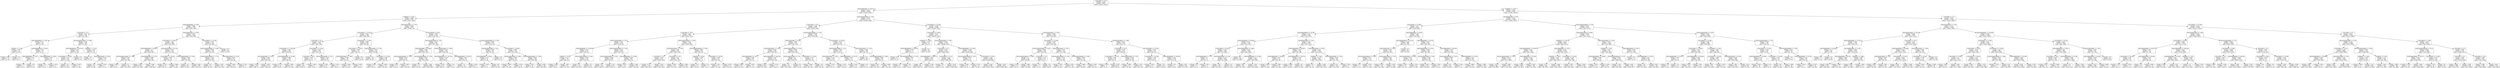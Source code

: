 digraph Tree {
node [shape=box, fontname="helvetica"] ;
edge [fontname="helvetica"] ;
0 [label="ColumnMax <= 15.5\nentropy = 0.994\nsamples = 99473\nvalue = [45297, 54176]"] ;
1 [label="AtomicRadiusMin <= 0.675\nentropy = 0.602\nsamples = 32036\nvalue = [27330, 4706]"] ;
0 -> 1 [labeldistance=2.5, labelangle=45, headlabel="True"] ;
2 [label="RowMean <= 2.943\nentropy = 0.998\nsamples = 4265\nvalue = [2247, 2018]"] ;
1 -> 2 ;
3 [label="AtomicWeightMean <= 8.99\nentropy = 0.889\nsamples = 1788\nvalue = [548, 1240]"] ;
2 -> 3 ;
4 [label="ColumnMax <= 7.5\nentropy = 0.246\nsamples = 294\nvalue = [12, 282]"] ;
3 -> 4 ;
5 [label="AtomicWeightMean <= 3.821\nentropy = 0.711\nsamples = 36\nvalue = [7, 29]"] ;
4 -> 5 ;
6 [label="RowMax <= 1.5\nentropy = 0.439\nsamples = 22\nvalue = [2, 20]"] ;
5 -> 6 ;
7 [label="entropy = 0.567\nsamples = 15\nvalue = [2, 13]"] ;
6 -> 7 ;
8 [label="entropy = 0.0\nsamples = 7\nvalue = [0, 7]"] ;
6 -> 8 ;
9 [label="AtomicWeightMean <= 6.919\nentropy = 0.94\nsamples = 14\nvalue = [5, 9]"] ;
5 -> 9 ;
10 [label="AtomicWeightMax <= 7.977\nentropy = 0.722\nsamples = 5\nvalue = [4, 1]"] ;
9 -> 10 ;
11 [label="entropy = 0.0\nsamples = 1\nvalue = [0, 1]"] ;
10 -> 11 ;
12 [label="entropy = 0.0\nsamples = 4\nvalue = [4, 0]"] ;
10 -> 12 ;
13 [label="AtomicWeightMean <= 8.603\nentropy = 0.503\nsamples = 9\nvalue = [1, 8]"] ;
9 -> 13 ;
14 [label="entropy = 0.0\nsamples = 2\nvalue = [0, 2]"] ;
13 -> 14 ;
15 [label="entropy = 0.592\nsamples = 7\nvalue = [1, 6]"] ;
13 -> 15 ;
16 [label="ElectronegativityMean <= 2.368\nentropy = 0.138\nsamples = 258\nvalue = [5, 253]"] ;
4 -> 16 ;
17 [label="AtomicWeightMax <= 212.474\nentropy = 0.071\nsamples = 234\nvalue = [2, 232]"] ;
16 -> 17 ;
18 [label="ColumnMean <= 6.938\nentropy = 0.04\nsamples = 233\nvalue = [1, 232]"] ;
17 -> 18 ;
19 [label="entropy = 0.0\nsamples = 222\nvalue = [0, 222]"] ;
18 -> 19 ;
20 [label="entropy = 0.439\nsamples = 11\nvalue = [1, 10]"] ;
18 -> 20 ;
21 [label="entropy = 0.0\nsamples = 1\nvalue = [1, 0]"] ;
17 -> 21 ;
22 [label="RowMean <= 1.225\nentropy = 0.544\nsamples = 24\nvalue = [3, 21]"] ;
16 -> 22 ;
23 [label="entropy = 0.0\nsamples = 1\nvalue = [1, 0]"] ;
22 -> 23 ;
24 [label="AtomicRadiusMean <= 0.509\nentropy = 0.426\nsamples = 23\nvalue = [2, 21]"] ;
22 -> 24 ;
25 [label="entropy = 0.0\nsamples = 18\nvalue = [0, 18]"] ;
24 -> 25 ;
26 [label="entropy = 0.971\nsamples = 5\nvalue = [2, 3]"] ;
24 -> 26 ;
27 [label="AtomicRadiusMax <= 1.975\nentropy = 0.942\nsamples = 1494\nvalue = [536, 958]"] ;
3 -> 27 ;
28 [label="ColumnMean <= 13.871\nentropy = 0.98\nsamples = 1180\nvalue = [491, 689]"] ;
27 -> 28 ;
29 [label="AtomicWeightMax <= 46.411\nentropy = 1.0\nsamples = 907\nvalue = [444, 463]"] ;
28 -> 29 ;
30 [label="ElectronegativityMean <= 1.486\nentropy = 0.767\nsamples = 201\nvalue = [45, 156]"] ;
29 -> 30 ;
31 [label="entropy = 0.684\nsamples = 11\nvalue = [9, 2]"] ;
30 -> 31 ;
32 [label="entropy = 0.7\nsamples = 190\nvalue = [36, 154]"] ;
30 -> 32 ;
33 [label="AtomicWeightMax <= 61.24\nentropy = 0.988\nsamples = 706\nvalue = [399, 307]"] ;
29 -> 33 ;
34 [label="entropy = 0.874\nsamples = 299\nvalue = [211, 88]"] ;
33 -> 34 ;
35 [label="entropy = 0.996\nsamples = 407\nvalue = [188, 219]"] ;
33 -> 35 ;
36 [label="AtomicRadiusMean <= 0.719\nentropy = 0.663\nsamples = 273\nvalue = [47, 226]"] ;
28 -> 36 ;
37 [label="ColumnMean <= 14.258\nentropy = 0.966\nsamples = 74\nvalue = [29, 45]"] ;
36 -> 37 ;
38 [label="entropy = 0.722\nsamples = 25\nvalue = [20, 5]"] ;
37 -> 38 ;
39 [label="entropy = 0.688\nsamples = 49\nvalue = [9, 40]"] ;
37 -> 39 ;
40 [label="ElectronegativityMean <= 2.491\nentropy = 0.438\nsamples = 199\nvalue = [18, 181]"] ;
36 -> 40 ;
41 [label="entropy = 0.0\nsamples = 30\nvalue = [0, 30]"] ;
40 -> 41 ;
42 [label="entropy = 0.489\nsamples = 169\nvalue = [18, 151]"] ;
40 -> 42 ;
43 [label="ColumnMean <= 12.796\nentropy = 0.593\nsamples = 314\nvalue = [45, 269]"] ;
27 -> 43 ;
44 [label="ElectronegativityMean <= 2.298\nentropy = 0.639\nsamples = 278\nvalue = [45, 233]"] ;
43 -> 44 ;
45 [label="ElectronegativityMean <= 1.713\nentropy = 0.476\nsamples = 186\nvalue = [19, 167]"] ;
44 -> 45 ;
46 [label="entropy = 0.0\nsamples = 23\nvalue = [0, 23]"] ;
45 -> 46 ;
47 [label="entropy = 0.519\nsamples = 163\nvalue = [19, 144]"] ;
45 -> 47 ;
48 [label="AtomicRadiusMean <= 1.079\nentropy = 0.859\nsamples = 92\nvalue = [26, 66]"] ;
44 -> 48 ;
49 [label="entropy = 0.816\nsamples = 87\nvalue = [22, 65]"] ;
48 -> 49 ;
50 [label="entropy = 0.722\nsamples = 5\nvalue = [4, 1]"] ;
48 -> 50 ;
51 [label="entropy = 0.0\nsamples = 36\nvalue = [0, 36]"] ;
43 -> 51 ;
52 [label="AtomicRadiusMax <= 1.775\nentropy = 0.898\nsamples = 2477\nvalue = [1699, 778]"] ;
2 -> 52 ;
53 [label="ColumnMean <= 13.183\nentropy = 0.653\nsamples = 1190\nvalue = [990, 200]"] ;
52 -> 53 ;
54 [label="ColumnMin <= 6.5\nentropy = 0.476\nsamples = 1026\nvalue = [921, 105]"] ;
53 -> 54 ;
55 [label="ColumnMean <= 11.236\nentropy = 0.592\nsamples = 665\nvalue = [570, 95]"] ;
54 -> 55 ;
56 [label="AtomicRadiusMax <= 1.475\nentropy = 0.404\nsamples = 546\nvalue = [502, 44]"] ;
55 -> 56 ;
57 [label="entropy = 0.159\nsamples = 303\nvalue = [296, 7]"] ;
56 -> 57 ;
58 [label="entropy = 0.615\nsamples = 243\nvalue = [206, 37]"] ;
56 -> 58 ;
59 [label="AtomicWeightMean <= 41.496\nentropy = 0.985\nsamples = 119\nvalue = [68, 51]"] ;
55 -> 59 ;
60 [label="entropy = 0.712\nsamples = 41\nvalue = [33, 8]"] ;
59 -> 60 ;
61 [label="entropy = 0.992\nsamples = 78\nvalue = [35, 43]"] ;
59 -> 61 ;
62 [label="ColumnMean <= 12.422\nentropy = 0.183\nsamples = 361\nvalue = [351, 10]"] ;
54 -> 62 ;
63 [label="ColumnMin <= 10.5\nentropy = 0.035\nsamples = 271\nvalue = [270, 1]"] ;
62 -> 63 ;
64 [label="entropy = 0.0\nsamples = 262\nvalue = [262, 0]"] ;
63 -> 64 ;
65 [label="entropy = 0.503\nsamples = 9\nvalue = [8, 1]"] ;
63 -> 65 ;
66 [label="ElectronegativityMin <= 1.67\nentropy = 0.469\nsamples = 90\nvalue = [81, 9]"] ;
62 -> 66 ;
67 [label="entropy = 0.799\nsamples = 33\nvalue = [25, 8]"] ;
66 -> 67 ;
68 [label="entropy = 0.127\nsamples = 57\nvalue = [56, 1]"] ;
66 -> 68 ;
69 [label="ColumnMean <= 13.528\nentropy = 0.982\nsamples = 164\nvalue = [69, 95]"] ;
53 -> 69 ;
70 [label="ColumnMean <= 13.453\nentropy = 0.918\nsamples = 45\nvalue = [30, 15]"] ;
69 -> 70 ;
71 [label="AtomicRadiusMean <= 1.064\nentropy = 0.999\nsamples = 29\nvalue = [14, 15]"] ;
70 -> 71 ;
72 [label="entropy = 0.863\nsamples = 14\nvalue = [4, 10]"] ;
71 -> 72 ;
73 [label="entropy = 0.918\nsamples = 15\nvalue = [10, 5]"] ;
71 -> 73 ;
74 [label="entropy = 0.0\nsamples = 16\nvalue = [16, 0]"] ;
70 -> 74 ;
75 [label="ElectronegativityMin <= 1.735\nentropy = 0.913\nsamples = 119\nvalue = [39, 80]"] ;
69 -> 75 ;
76 [label="entropy = 0.0\nsamples = 29\nvalue = [0, 29]"] ;
75 -> 76 ;
77 [label="ColumnMean <= 13.978\nentropy = 0.987\nsamples = 90\nvalue = [39, 51]"] ;
75 -> 77 ;
78 [label="entropy = 0.439\nsamples = 11\nvalue = [10, 1]"] ;
77 -> 78 ;
79 [label="entropy = 0.948\nsamples = 79\nvalue = [29, 50]"] ;
77 -> 79 ;
80 [label="ColumnMean <= 9.84\nentropy = 0.993\nsamples = 1287\nvalue = [709, 578]"] ;
52 -> 80 ;
81 [label="ElectronegativityMin <= 1.05\nentropy = 0.963\nsamples = 933\nvalue = [571, 362]"] ;
80 -> 81 ;
82 [label="AtomicWeightMin <= 13.009\nentropy = 0.989\nsamples = 785\nvalue = [441, 344]"] ;
81 -> 82 ;
83 [label="ElectronegativityMean <= 1.471\nentropy = 0.922\nsamples = 83\nvalue = [28, 55]"] ;
82 -> 83 ;
84 [label="entropy = 0.65\nsamples = 12\nvalue = [10, 2]"] ;
83 -> 84 ;
85 [label="entropy = 0.817\nsamples = 71\nvalue = [18, 53]"] ;
83 -> 85 ;
86 [label="ElectronegativityMean <= 1.539\nentropy = 0.977\nsamples = 702\nvalue = [413, 289]"] ;
82 -> 86 ;
87 [label="entropy = 0.0\nsamples = 14\nvalue = [14, 0]"] ;
86 -> 87 ;
88 [label="entropy = 0.981\nsamples = 688\nvalue = [399, 289]"] ;
86 -> 88 ;
89 [label="ElectronegativityMean <= 2.009\nentropy = 0.534\nsamples = 148\nvalue = [130, 18]"] ;
81 -> 89 ;
90 [label="AtomicWeightMean <= 152.158\nentropy = 0.209\nsamples = 91\nvalue = [88, 3]"] ;
89 -> 90 ;
91 [label="entropy = 0.154\nsamples = 90\nvalue = [88, 2]"] ;
90 -> 91 ;
92 [label="entropy = 0.0\nsamples = 1\nvalue = [0, 1]"] ;
90 -> 92 ;
93 [label="AtomicWeightMean <= 78.457\nentropy = 0.831\nsamples = 57\nvalue = [42, 15]"] ;
89 -> 93 ;
94 [label="entropy = 1.0\nsamples = 26\nvalue = [13, 13]"] ;
93 -> 94 ;
95 [label="entropy = 0.345\nsamples = 31\nvalue = [29, 2]"] ;
93 -> 95 ;
96 [label="ElectronegativityMean <= 2.139\nentropy = 0.965\nsamples = 354\nvalue = [138, 216]"] ;
80 -> 96 ;
97 [label="ElectronegativityMin <= 1.05\nentropy = 0.409\nsamples = 61\nvalue = [5, 56]"] ;
96 -> 97 ;
98 [label="AtomicWeightMin <= 8.876\nentropy = 0.127\nsamples = 57\nvalue = [1, 56]"] ;
97 -> 98 ;
99 [label="entropy = 0.918\nsamples = 3\nvalue = [1, 2]"] ;
98 -> 99 ;
100 [label="entropy = 0.0\nsamples = 54\nvalue = [0, 54]"] ;
98 -> 100 ;
101 [label="entropy = 0.0\nsamples = 4\nvalue = [4, 0]"] ;
97 -> 101 ;
102 [label="ColumnMean <= 10.563\nentropy = 0.994\nsamples = 293\nvalue = [133, 160]"] ;
96 -> 102 ;
103 [label="ElectronegativityMin <= 0.965\nentropy = 0.896\nsamples = 64\nvalue = [44, 20]"] ;
102 -> 103 ;
104 [label="entropy = 0.999\nsamples = 31\nvalue = [15, 16]"] ;
103 -> 104 ;
105 [label="entropy = 0.533\nsamples = 33\nvalue = [29, 4]"] ;
103 -> 105 ;
106 [label="ElectronegativityMean <= 2.266\nentropy = 0.964\nsamples = 229\nvalue = [89, 140]"] ;
102 -> 106 ;
107 [label="entropy = 0.477\nsamples = 39\nvalue = [4, 35]"] ;
106 -> 107 ;
108 [label="entropy = 0.992\nsamples = 190\nvalue = [85, 105]"] ;
106 -> 108 ;
109 [label="ElectronegativityMin <= 1.05\nentropy = 0.459\nsamples = 27771\nvalue = [25083, 2688]"] ;
1 -> 109 ;
110 [label="ColumnMax <= 14.5\nentropy = 0.786\nsamples = 4965\nvalue = [3799, 1166]"] ;
109 -> 110 ;
111 [label="ColumnMax <= 10.5\nentropy = 0.607\nsamples = 3831\nvalue = [3261, 570]"] ;
110 -> 111 ;
112 [label="ElectronegativityMax <= 1.05\nentropy = 0.297\nsamples = 1235\nvalue = [1170, 65]"] ;
111 -> 112 ;
113 [label="AtomicWeightMin <= 31.044\nentropy = 0.523\nsamples = 221\nvalue = [195, 26]"] ;
112 -> 113 ;
114 [label="RowMax <= 4.5\nentropy = 0.742\nsamples = 76\nvalue = [60, 16]"] ;
113 -> 114 ;
115 [label="entropy = 0.169\nsamples = 40\nvalue = [39, 1]"] ;
114 -> 115 ;
116 [label="entropy = 0.98\nsamples = 36\nvalue = [21, 15]"] ;
114 -> 116 ;
117 [label="ElectronegativityMean <= 0.961\nentropy = 0.362\nsamples = 145\nvalue = [135, 10]"] ;
113 -> 117 ;
118 [label="entropy = 0.4\nsamples = 126\nvalue = [116, 10]"] ;
117 -> 118 ;
119 [label="entropy = 0.0\nsamples = 19\nvalue = [19, 0]"] ;
117 -> 119 ;
120 [label="ElectronegativityMean <= 1.267\nentropy = 0.235\nsamples = 1014\nvalue = [975, 39]"] ;
112 -> 120 ;
121 [label="ElectronegativityMax <= 1.255\nentropy = 0.085\nsamples = 660\nvalue = [653, 7]"] ;
120 -> 121 ;
122 [label="entropy = 0.0\nsamples = 228\nvalue = [228, 0]"] ;
121 -> 122 ;
123 [label="entropy = 0.12\nsamples = 432\nvalue = [425, 7]"] ;
121 -> 123 ;
124 [label="AtomicWeightMean <= 25.568\nentropy = 0.438\nsamples = 354\nvalue = [322, 32]"] ;
120 -> 124 ;
125 [label="entropy = 0.971\nsamples = 10\nvalue = [4, 6]"] ;
124 -> 125 ;
126 [label="entropy = 0.386\nsamples = 344\nvalue = [318, 26]"] ;
124 -> 126 ;
127 [label="ElectronegativityMax <= 2.545\nentropy = 0.711\nsamples = 2596\nvalue = [2091, 505]"] ;
111 -> 127 ;
128 [label="AtomicRadiusMean <= 1.785\nentropy = 0.68\nsamples = 2501\nvalue = [2051, 450]"] ;
127 -> 128 ;
129 [label="ColumnMin <= 1.5\nentropy = 0.629\nsamples = 2172\nvalue = [1829, 343]"] ;
128 -> 129 ;
130 [label="entropy = 0.711\nsamples = 1136\nvalue = [915, 221]"] ;
129 -> 130 ;
131 [label="entropy = 0.523\nsamples = 1036\nvalue = [914, 122]"] ;
129 -> 131 ;
132 [label="ColumnMax <= 13.5\nentropy = 0.91\nsamples = 329\nvalue = [222, 107]"] ;
128 -> 132 ;
133 [label="entropy = 0.789\nsamples = 224\nvalue = [171, 53]"] ;
132 -> 133 ;
134 [label="entropy = 0.999\nsamples = 105\nvalue = [51, 54]"] ;
132 -> 134 ;
135 [label="ElectronegativityMean <= 1.642\nentropy = 0.982\nsamples = 95\nvalue = [40, 55]"] ;
127 -> 135 ;
136 [label="RowMean <= 4.018\nentropy = 0.414\nsamples = 12\nvalue = [11, 1]"] ;
135 -> 136 ;
137 [label="entropy = 0.0\nsamples = 10\nvalue = [10, 0]"] ;
136 -> 137 ;
138 [label="entropy = 1.0\nsamples = 2\nvalue = [1, 1]"] ;
136 -> 138 ;
139 [label="ColumnMean <= 10.125\nentropy = 0.934\nsamples = 83\nvalue = [29, 54]"] ;
135 -> 139 ;
140 [label="entropy = 0.737\nsamples = 53\nvalue = [11, 42]"] ;
139 -> 140 ;
141 [label="entropy = 0.971\nsamples = 30\nvalue = [18, 12]"] ;
139 -> 141 ;
142 [label="ElectronegativityMean <= 1.757\nentropy = 0.998\nsamples = 1134\nvalue = [538, 596]"] ;
110 -> 142 ;
143 [label="AtomicRadiusMin <= 1.325\nentropy = 0.966\nsamples = 871\nvalue = [341, 530]"] ;
142 -> 143 ;
144 [label="AtomicRadiusMean <= 1.352\nentropy = 0.846\nsamples = 505\nvalue = [138, 367]"] ;
143 -> 144 ;
145 [label="AtomicWeightMin <= 7.977\nentropy = 0.999\nsamples = 64\nvalue = [33, 31]"] ;
144 -> 145 ;
146 [label="entropy = 0.949\nsamples = 49\nvalue = [31, 18]"] ;
145 -> 146 ;
147 [label="entropy = 0.567\nsamples = 15\nvalue = [2, 13]"] ;
145 -> 147 ;
148 [label="AtomicWeightMax <= 205.792\nentropy = 0.792\nsamples = 441\nvalue = [105, 336]"] ;
144 -> 148 ;
149 [label="entropy = 0.764\nsamples = 428\nvalue = [95, 333]"] ;
148 -> 149 ;
150 [label="entropy = 0.779\nsamples = 13\nvalue = [10, 3]"] ;
148 -> 150 ;
151 [label="ElectronegativityMean <= 1.615\nentropy = 0.991\nsamples = 366\nvalue = [203, 163]"] ;
143 -> 151 ;
152 [label="ElectronegativityMax <= 2.24\nentropy = 1.0\nsamples = 287\nvalue = [140, 147]"] ;
151 -> 152 ;
153 [label="entropy = 1.0\nsamples = 278\nvalue = [140, 138]"] ;
152 -> 153 ;
154 [label="entropy = 0.0\nsamples = 9\nvalue = [0, 9]"] ;
152 -> 154 ;
155 [label="ColumnMean <= 11.045\nentropy = 0.727\nsamples = 79\nvalue = [63, 16]"] ;
151 -> 155 ;
156 [label="entropy = 0.818\nsamples = 63\nvalue = [47, 16]"] ;
155 -> 156 ;
157 [label="entropy = 0.0\nsamples = 16\nvalue = [16, 0]"] ;
155 -> 157 ;
158 [label="ColumnMean <= 10.633\nentropy = 0.813\nsamples = 263\nvalue = [197, 66]"] ;
142 -> 158 ;
159 [label="ElectronegativityMax <= 2.41\nentropy = 0.384\nsamples = 147\nvalue = [136, 11]"] ;
158 -> 159 ;
160 [label="AtomicRadiusMax <= 1.525\nentropy = 0.235\nsamples = 130\nvalue = [125, 5]"] ;
159 -> 160 ;
161 [label="entropy = 0.722\nsamples = 15\nvalue = [12, 3]"] ;
160 -> 161 ;
162 [label="entropy = 0.127\nsamples = 115\nvalue = [113, 2]"] ;
160 -> 162 ;
163 [label="AtomicWeightMean <= 142.54\nentropy = 0.937\nsamples = 17\nvalue = [11, 6]"] ;
159 -> 163 ;
164 [label="entropy = 0.971\nsamples = 10\nvalue = [4, 6]"] ;
163 -> 164 ;
165 [label="entropy = 0.0\nsamples = 7\nvalue = [7, 0]"] ;
163 -> 165 ;
166 [label="AtomicRadiusMean <= 1.234\nentropy = 0.998\nsamples = 116\nvalue = [61, 55]"] ;
158 -> 166 ;
167 [label="entropy = 0.0\nsamples = 18\nvalue = [0, 18]"] ;
166 -> 167 ;
168 [label="ElectronegativityMean <= 1.809\nentropy = 0.956\nsamples = 98\nvalue = [61, 37]"] ;
166 -> 168 ;
169 [label="entropy = 0.94\nsamples = 28\nvalue = [10, 18]"] ;
168 -> 169 ;
170 [label="entropy = 0.844\nsamples = 70\nvalue = [51, 19]"] ;
168 -> 170 ;
171 [label="ColumnMean <= 12.638\nentropy = 0.354\nsamples = 22806\nvalue = [21284, 1522]"] ;
109 -> 171 ;
172 [label="ColumnMean <= 2.069\nentropy = 0.311\nsamples = 21797\nvalue = [20578, 1219]"] ;
171 -> 172 ;
173 [label="RowMean <= 3.003\nentropy = 0.747\nsamples = 47\nvalue = [10, 37]"] ;
172 -> 173 ;
174 [label="AtomicWeightMean <= 18.519\nentropy = 0.439\nsamples = 11\nvalue = [10, 1]"] ;
173 -> 174 ;
175 [label="entropy = 0.0\nsamples = 5\nvalue = [5, 0]"] ;
174 -> 175 ;
176 [label="ElectronegativityMean <= 1.311\nentropy = 0.65\nsamples = 6\nvalue = [5, 1]"] ;
174 -> 176 ;
177 [label="entropy = 0.0\nsamples = 5\nvalue = [5, 0]"] ;
176 -> 177 ;
178 [label="entropy = 0.0\nsamples = 1\nvalue = [0, 1]"] ;
176 -> 178 ;
179 [label="entropy = 0.0\nsamples = 36\nvalue = [0, 36]"] ;
173 -> 179 ;
180 [label="ElectronegativityMax <= 1.98\nentropy = 0.305\nsamples = 21750\nvalue = [20568, 1182]"] ;
172 -> 180 ;
181 [label="ColumnMax <= 3.5\nentropy = 0.206\nsamples = 9233\nvalue = [8935, 298]"] ;
180 -> 181 ;
182 [label="AtomicWeightMin <= 160.713\nentropy = 0.031\nsamples = 953\nvalue = [950, 3]"] ;
181 -> 182 ;
183 [label="entropy = 0.0\nsamples = 812\nvalue = [812, 0]"] ;
182 -> 183 ;
184 [label="entropy = 0.149\nsamples = 141\nvalue = [138, 3]"] ;
182 -> 184 ;
185 [label="ColumnMean <= 2.111\nentropy = 0.222\nsamples = 8280\nvalue = [7985, 295]"] ;
181 -> 185 ;
186 [label="entropy = 0.0\nsamples = 5\nvalue = [0, 5]"] ;
185 -> 186 ;
187 [label="entropy = 0.219\nsamples = 8275\nvalue = [7985, 290]"] ;
185 -> 187 ;
188 [label="AtomicWeightMax <= 37.965\nentropy = 0.368\nsamples = 12517\nvalue = [11633, 884]"] ;
180 -> 188 ;
189 [label="ElectronegativityMean <= 1.817\nentropy = 0.974\nsamples = 37\nvalue = [15, 22]"] ;
188 -> 189 ;
190 [label="entropy = 0.863\nsamples = 14\nvalue = [10, 4]"] ;
189 -> 190 ;
191 [label="entropy = 0.755\nsamples = 23\nvalue = [5, 18]"] ;
189 -> 191 ;
192 [label="ColumnMean <= 9.293\nentropy = 0.362\nsamples = 12480\nvalue = [11618, 862]"] ;
188 -> 192 ;
193 [label="entropy = 0.302\nsamples = 6469\nvalue = [6122, 347]"] ;
192 -> 193 ;
194 [label="entropy = 0.422\nsamples = 6011\nvalue = [5496, 515]"] ;
192 -> 194 ;
195 [label="AtomicRadiusMean <= 1.224\nentropy = 0.882\nsamples = 1009\nvalue = [706, 303]"] ;
171 -> 195 ;
196 [label="ColumnMean <= 13.938\nentropy = 0.996\nsamples = 424\nvalue = [196, 228]"] ;
195 -> 196 ;
197 [label="ElectronegativityMean <= 2.222\nentropy = 0.984\nsamples = 212\nvalue = [122, 90]"] ;
196 -> 197 ;
198 [label="ElectronegativityMean <= 1.987\nentropy = 1.0\nsamples = 182\nvalue = [93, 89]"] ;
197 -> 198 ;
199 [label="entropy = 0.516\nsamples = 26\nvalue = [23, 3]"] ;
198 -> 199 ;
200 [label="entropy = 0.992\nsamples = 156\nvalue = [70, 86]"] ;
198 -> 200 ;
201 [label="ColumnMin <= 4.5\nentropy = 0.211\nsamples = 30\nvalue = [29, 1]"] ;
197 -> 201 ;
202 [label="entropy = 1.0\nsamples = 2\nvalue = [1, 1]"] ;
201 -> 202 ;
203 [label="entropy = 0.0\nsamples = 28\nvalue = [28, 0]"] ;
201 -> 203 ;
204 [label="AtomicRadiusMean <= 1.073\nentropy = 0.933\nsamples = 212\nvalue = [74, 138]"] ;
196 -> 204 ;
205 [label="ElectronegativityMean <= 2.307\nentropy = 0.737\nsamples = 101\nvalue = [21, 80]"] ;
204 -> 205 ;
206 [label="entropy = 0.391\nsamples = 52\nvalue = [4, 48]"] ;
205 -> 206 ;
207 [label="entropy = 0.931\nsamples = 49\nvalue = [17, 32]"] ;
205 -> 207 ;
208 [label="ElectronegativityMean <= 2.043\nentropy = 0.999\nsamples = 111\nvalue = [53, 58]"] ;
204 -> 208 ;
209 [label="entropy = 0.966\nsamples = 74\nvalue = [29, 45]"] ;
208 -> 209 ;
210 [label="entropy = 0.935\nsamples = 37\nvalue = [24, 13]"] ;
208 -> 210 ;
211 [label="AtomicRadiusMean <= 1.404\nentropy = 0.552\nsamples = 585\nvalue = [510, 75]"] ;
195 -> 211 ;
212 [label="ColumnMax <= 14.5\nentropy = 0.766\nsamples = 242\nvalue = [188, 54]"] ;
211 -> 212 ;
213 [label="ColumnMean <= 12.732\nentropy = 0.405\nsamples = 99\nvalue = [91, 8]"] ;
212 -> 213 ;
214 [label="entropy = 0.918\nsamples = 3\nvalue = [1, 2]"] ;
213 -> 214 ;
215 [label="entropy = 0.337\nsamples = 96\nvalue = [90, 6]"] ;
213 -> 215 ;
216 [label="ElectronegativityMin <= 1.735\nentropy = 0.906\nsamples = 143\nvalue = [97, 46]"] ;
212 -> 216 ;
217 [label="entropy = 0.999\nsamples = 62\nvalue = [32, 30]"] ;
216 -> 217 ;
218 [label="entropy = 0.717\nsamples = 81\nvalue = [65, 16]"] ;
216 -> 218 ;
219 [label="ColumnMean <= 13.354\nentropy = 0.332\nsamples = 343\nvalue = [322, 21]"] ;
211 -> 219 ;
220 [label="ColumnMean <= 12.708\nentropy = 0.139\nsamples = 153\nvalue = [150, 3]"] ;
219 -> 220 ;
221 [label="entropy = 0.559\nsamples = 23\nvalue = [20, 3]"] ;
220 -> 221 ;
222 [label="entropy = 0.0\nsamples = 130\nvalue = [130, 0]"] ;
220 -> 222 ;
223 [label="AtomicWeightMean <= 99.648\nentropy = 0.452\nsamples = 190\nvalue = [172, 18]"] ;
219 -> 223 ;
224 [label="entropy = 0.0\nsamples = 2\nvalue = [0, 2]"] ;
223 -> 224 ;
225 [label="entropy = 0.42\nsamples = 188\nvalue = [172, 16]"] ;
223 -> 225 ;
226 [label="RowMean <= 2.434\nentropy = 0.836\nsamples = 67437\nvalue = [17967, 49470]"] ;
0 -> 226 [labeldistance=2.5, labelangle=-45, headlabel="False"] ;
227 [label="AtomicRadiusMin <= 0.55\nentropy = 0.531\nsamples = 15288\nvalue = [1845, 13443]"] ;
226 -> 227 ;
228 [label="ColumnMean <= 12.856\nentropy = 0.33\nsamples = 6673\nvalue = [404, 6269]"] ;
227 -> 228 ;
229 [label="AtomicWeightMean <= 18.785\nentropy = 0.279\nsamples = 5595\nvalue = [270, 5325]"] ;
228 -> 229 ;
230 [label="AtomicWeightMax <= 39.588\nentropy = 0.231\nsamples = 3336\nvalue = [125, 3211]"] ;
229 -> 230 ;
231 [label="ColumnMean <= 4.765\nentropy = 0.159\nsamples = 1076\nvalue = [25, 1051]"] ;
230 -> 231 ;
232 [label="AtomicWeightMean <= 7.13\nentropy = 1.0\nsamples = 6\nvalue = [3, 3]"] ;
231 -> 232 ;
233 [label="entropy = 0.0\nsamples = 1\nvalue = [0, 1]"] ;
232 -> 233 ;
234 [label="entropy = 0.971\nsamples = 5\nvalue = [3, 2]"] ;
232 -> 234 ;
235 [label="AtomicRadiusMean <= 0.762\nentropy = 0.145\nsamples = 1070\nvalue = [22, 1048]"] ;
231 -> 235 ;
236 [label="entropy = 0.16\nsamples = 939\nvalue = [22, 917]"] ;
235 -> 236 ;
237 [label="entropy = 0.0\nsamples = 131\nvalue = [0, 131]"] ;
235 -> 237 ;
238 [label="AtomicWeightMean <= 9.984\nentropy = 0.261\nsamples = 2260\nvalue = [100, 2160]"] ;
230 -> 238 ;
239 [label="entropy = 0.0\nsamples = 169\nvalue = [0, 169]"] ;
238 -> 239 ;
240 [label="AtomicWeightMean <= 11.984\nentropy = 0.277\nsamples = 2091\nvalue = [100, 1991]"] ;
238 -> 240 ;
241 [label="entropy = 0.42\nsamples = 364\nvalue = [31, 333]"] ;
240 -> 241 ;
242 [label="entropy = 0.242\nsamples = 1727\nvalue = [69, 1658]"] ;
240 -> 242 ;
243 [label="AtomicRadiusMax <= 1.375\nentropy = 0.344\nsamples = 2259\nvalue = [145, 2114]"] ;
229 -> 243 ;
244 [label="AtomicWeightMax <= 64.463\nentropy = 0.625\nsamples = 224\nvalue = [35, 189]"] ;
243 -> 244 ;
245 [label="AtomicWeightMax <= 58.813\nentropy = 0.927\nsamples = 73\nvalue = [25, 48]"] ;
244 -> 245 ;
246 [label="entropy = 0.459\nsamples = 31\nvalue = [3, 28]"] ;
245 -> 246 ;
247 [label="entropy = 0.998\nsamples = 42\nvalue = [22, 20]"] ;
245 -> 247 ;
248 [label="AtomicWeightMax <= 143.373\nentropy = 0.352\nsamples = 151\nvalue = [10, 141]"] ;
244 -> 248 ;
249 [label="entropy = 0.466\nsamples = 101\nvalue = [10, 91]"] ;
248 -> 249 ;
250 [label="entropy = 0.0\nsamples = 50\nvalue = [0, 50]"] ;
248 -> 250 ;
251 [label="AtomicRadiusMean <= 0.915\nentropy = 0.303\nsamples = 2035\nvalue = [110, 1925]"] ;
243 -> 251 ;
252 [label="RowMean <= 1.944\nentropy = 0.276\nsamples = 1867\nvalue = [89, 1778]"] ;
251 -> 252 ;
253 [label="entropy = 0.0\nsamples = 77\nvalue = [0, 77]"] ;
252 -> 253 ;
254 [label="entropy = 0.285\nsamples = 1790\nvalue = [89, 1701]"] ;
252 -> 254 ;
255 [label="ElectronegativityMin <= 1.145\nentropy = 0.544\nsamples = 168\nvalue = [21, 147]"] ;
251 -> 255 ;
256 [label="entropy = 0.43\nsamples = 159\nvalue = [14, 145]"] ;
255 -> 256 ;
257 [label="entropy = 0.764\nsamples = 9\nvalue = [7, 2]"] ;
255 -> 257 ;
258 [label="AtomicWeightMax <= 53.467\nentropy = 0.542\nsamples = 1078\nvalue = [134, 944]"] ;
228 -> 258 ;
259 [label="AtomicWeightMean <= 24.331\nentropy = 0.366\nsamples = 486\nvalue = [34, 452]"] ;
258 -> 259 ;
260 [label="AtomicRadiusMax <= 1.075\nentropy = 0.419\nsamples = 401\nvalue = [34, 367]"] ;
259 -> 260 ;
261 [label="ElectronegativityMean <= 2.878\nentropy = 0.172\nsamples = 117\nvalue = [3, 114]"] ;
260 -> 261 ;
262 [label="entropy = 1.0\nsamples = 2\nvalue = [1, 1]"] ;
261 -> 262 ;
263 [label="entropy = 0.127\nsamples = 115\nvalue = [2, 113]"] ;
261 -> 263 ;
264 [label="ElectronegativityMin <= 1.155\nentropy = 0.497\nsamples = 284\nvalue = [31, 253]"] ;
260 -> 264 ;
265 [label="entropy = 0.316\nsamples = 175\nvalue = [10, 165]"] ;
264 -> 265 ;
266 [label="entropy = 0.707\nsamples = 109\nvalue = [21, 88]"] ;
264 -> 266 ;
267 [label="entropy = 0.0\nsamples = 85\nvalue = [0, 85]"] ;
259 -> 267 ;
268 [label="AtomicWeightMax <= 73.781\nentropy = 0.655\nsamples = 592\nvalue = [100, 492]"] ;
258 -> 268 ;
269 [label="AtomicWeightMean <= 22.97\nentropy = 0.828\nsamples = 249\nvalue = [65, 184]"] ;
268 -> 269 ;
270 [label="AtomicRadiusMean <= 0.744\nentropy = 0.537\nsamples = 114\nvalue = [14, 100]"] ;
269 -> 270 ;
271 [label="entropy = 0.744\nsamples = 52\nvalue = [11, 41]"] ;
270 -> 271 ;
272 [label="entropy = 0.28\nsamples = 62\nvalue = [3, 59]"] ;
270 -> 272 ;
273 [label="ElectronegativityMin <= 1.89\nentropy = 0.956\nsamples = 135\nvalue = [51, 84]"] ;
269 -> 273 ;
274 [label="entropy = 0.907\nsamples = 121\nvalue = [39, 82]"] ;
273 -> 274 ;
275 [label="entropy = 0.592\nsamples = 14\nvalue = [12, 2]"] ;
273 -> 275 ;
276 [label="AtomicWeightMax <= 86.544\nentropy = 0.475\nsamples = 343\nvalue = [35, 308]"] ;
268 -> 276 ;
277 [label="ElectronegativityMean <= 3.617\nentropy = 0.083\nsamples = 97\nvalue = [1, 96]"] ;
276 -> 277 ;
278 [label="entropy = 0.0\nsamples = 89\nvalue = [0, 89]"] ;
277 -> 278 ;
279 [label="entropy = 0.544\nsamples = 8\nvalue = [1, 7]"] ;
277 -> 279 ;
280 [label="AtomicWeightMax <= 110.14\nentropy = 0.58\nsamples = 246\nvalue = [34, 212]"] ;
276 -> 280 ;
281 [label="entropy = 0.889\nsamples = 62\nvalue = [19, 43]"] ;
280 -> 281 ;
282 [label="entropy = 0.408\nsamples = 184\nvalue = [15, 169]"] ;
280 -> 282 ;
283 [label="ElectronegativityMean <= 2.94\nentropy = 0.651\nsamples = 8615\nvalue = [1441, 7174]"] ;
227 -> 283 ;
284 [label="AtomicRadiusMean <= 0.995\nentropy = 0.588\nsamples = 7147\nvalue = [1011, 6136]"] ;
283 -> 284 ;
285 [label="RowMean <= 2.336\nentropy = 0.522\nsamples = 5945\nvalue = [698, 5247]"] ;
284 -> 285 ;
286 [label="AtomicWeightMean <= 19.976\nentropy = 0.424\nsamples = 2701\nvalue = [233, 2468]"] ;
285 -> 286 ;
287 [label="ElectronegativityMean <= 2.723\nentropy = 0.527\nsamples = 1453\nvalue = [173, 1280]"] ;
286 -> 287 ;
288 [label="entropy = 0.375\nsamples = 869\nvalue = [63, 806]"] ;
287 -> 288 ;
289 [label="entropy = 0.698\nsamples = 584\nvalue = [110, 474]"] ;
287 -> 289 ;
290 [label="AtomicWeightMax <= 57.269\nentropy = 0.278\nsamples = 1248\nvalue = [60, 1188]"] ;
286 -> 290 ;
291 [label="entropy = 0.196\nsamples = 889\nvalue = [27, 862]"] ;
290 -> 291 ;
292 [label="entropy = 0.443\nsamples = 359\nvalue = [33, 326]"] ;
290 -> 292 ;
293 [label="AtomicWeightMin <= 7.977\nentropy = 0.593\nsamples = 3244\nvalue = [465, 2779]"] ;
285 -> 293 ;
294 [label="RowMean <= 2.355\nentropy = 0.531\nsamples = 2355\nvalue = [284, 2071]"] ;
293 -> 294 ;
295 [label="entropy = 0.74\nsamples = 468\nvalue = [98, 370]"] ;
294 -> 295 ;
296 [label="entropy = 0.464\nsamples = 1887\nvalue = [186, 1701]"] ;
294 -> 296 ;
297 [label="ColumnMean <= 12.783\nentropy = 0.729\nsamples = 889\nvalue = [181, 708]"] ;
293 -> 297 ;
298 [label="entropy = 0.937\nsamples = 195\nvalue = [69, 126]"] ;
297 -> 298 ;
299 [label="entropy = 0.638\nsamples = 694\nvalue = [112, 582]"] ;
297 -> 299 ;
300 [label="AtomicRadiusMean <= 1.016\nentropy = 0.827\nsamples = 1202\nvalue = [313, 889]"] ;
284 -> 300 ;
301 [label="RowMean <= 2.38\nentropy = 0.921\nsamples = 762\nvalue = [256, 506]"] ;
300 -> 301 ;
302 [label="AtomicWeightMean <= 20.844\nentropy = 0.999\nsamples = 131\nvalue = [68, 63]"] ;
301 -> 302 ;
303 [label="entropy = 0.975\nsamples = 91\nvalue = [37, 54]"] ;
302 -> 303 ;
304 [label="entropy = 0.769\nsamples = 40\nvalue = [31, 9]"] ;
302 -> 304 ;
305 [label="ElectronegativityMean <= 2.35\nentropy = 0.879\nsamples = 631\nvalue = [188, 443]"] ;
301 -> 305 ;
306 [label="entropy = 0.743\nsamples = 185\nvalue = [39, 146]"] ;
305 -> 306 ;
307 [label="entropy = 0.919\nsamples = 446\nvalue = [149, 297]"] ;
305 -> 307 ;
308 [label="AtomicWeightMean <= 9.877\nentropy = 0.556\nsamples = 440\nvalue = [57, 383]"] ;
300 -> 308 ;
309 [label="entropy = 0.0\nsamples = 3\nvalue = [3, 0]"] ;
308 -> 309 ;
310 [label="AtomicWeightMax <= 53.467\nentropy = 0.54\nsamples = 437\nvalue = [54, 383]"] ;
308 -> 310 ;
311 [label="entropy = 0.35\nsamples = 152\nvalue = [10, 142]"] ;
310 -> 311 ;
312 [label="entropy = 0.621\nsamples = 285\nvalue = [44, 241]"] ;
310 -> 312 ;
313 [label="ElectronegativityMin <= 2.075\nentropy = 0.872\nsamples = 1468\nvalue = [430, 1038]"] ;
283 -> 313 ;
314 [label="ColumnMean <= 14.481\nentropy = 0.895\nsamples = 1285\nvalue = [400, 885]"] ;
313 -> 314 ;
315 [label="ColumnMean <= 13.645\nentropy = 0.741\nsamples = 286\nvalue = [60, 226]"] ;
314 -> 315 ;
316 [label="AtomicWeightMean <= 19.337\nentropy = 0.937\nsamples = 17\nvalue = [11, 6]"] ;
315 -> 316 ;
317 [label="entropy = 0.0\nsamples = 5\nvalue = [5, 0]"] ;
316 -> 317 ;
318 [label="entropy = 1.0\nsamples = 12\nvalue = [6, 6]"] ;
316 -> 318 ;
319 [label="AtomicWeightMax <= 104.663\nentropy = 0.685\nsamples = 269\nvalue = [49, 220]"] ;
315 -> 319 ;
320 [label="entropy = 0.764\nsamples = 207\nvalue = [46, 161]"] ;
319 -> 320 ;
321 [label="entropy = 0.28\nsamples = 62\nvalue = [3, 59]"] ;
319 -> 321 ;
322 [label="ColumnMean <= 14.84\nentropy = 0.925\nsamples = 999\nvalue = [340, 659]"] ;
314 -> 322 ;
323 [label="ColumnMean <= 14.784\nentropy = 0.988\nsamples = 313\nvalue = [136, 177]"] ;
322 -> 323 ;
324 [label="entropy = 0.95\nsamples = 252\nvalue = [93, 159]"] ;
323 -> 324 ;
325 [label="entropy = 0.875\nsamples = 61\nvalue = [43, 18]"] ;
323 -> 325 ;
326 [label="AtomicRadiusMean <= 0.766\nentropy = 0.878\nsamples = 686\nvalue = [204, 482]"] ;
322 -> 326 ;
327 [label="entropy = 0.907\nsamples = 626\nvalue = [202, 424]"] ;
326 -> 327 ;
328 [label="entropy = 0.211\nsamples = 60\nvalue = [2, 58]"] ;
326 -> 328 ;
329 [label="ElectronegativityMean <= 3.19\nentropy = 0.644\nsamples = 183\nvalue = [30, 153]"] ;
313 -> 329 ;
330 [label="ColumnMean <= 15.155\nentropy = 0.433\nsamples = 101\nvalue = [9, 92]"] ;
329 -> 330 ;
331 [label="AtomicWeightMean <= 25.805\nentropy = 0.722\nsamples = 25\nvalue = [5, 20]"] ;
330 -> 331 ;
332 [label="entropy = 0.852\nsamples = 18\nvalue = [5, 13]"] ;
331 -> 332 ;
333 [label="entropy = 0.0\nsamples = 7\nvalue = [0, 7]"] ;
331 -> 333 ;
334 [label="ColumnMean <= 15.491\nentropy = 0.297\nsamples = 76\nvalue = [4, 72]"] ;
330 -> 334 ;
335 [label="entropy = 0.0\nsamples = 36\nvalue = [0, 36]"] ;
334 -> 335 ;
336 [label="entropy = 0.469\nsamples = 40\nvalue = [4, 36]"] ;
334 -> 336 ;
337 [label="ElectronegativityMean <= 3.197\nentropy = 0.821\nsamples = 82\nvalue = [21, 61]"] ;
329 -> 337 ;
338 [label="entropy = 0.0\nsamples = 2\nvalue = [2, 0]"] ;
337 -> 338 ;
339 [label="AtomicWeightMean <= 15.103\nentropy = 0.791\nsamples = 80\nvalue = [19, 61]"] ;
337 -> 339 ;
340 [label="entropy = 0.811\nsamples = 4\nvalue = [3, 1]"] ;
339 -> 340 ;
341 [label="entropy = 0.742\nsamples = 76\nvalue = [16, 60]"] ;
339 -> 341 ;
342 [label="ColumnMin <= 1.5\nentropy = 0.892\nsamples = 52149\nvalue = [16122, 36027]"] ;
226 -> 342 ;
343 [label="AtomicRadiusMax <= 1.475\nentropy = 0.772\nsamples = 17609\nvalue = [3985, 13624]"] ;
342 -> 343 ;
344 [label="AtomicRadiusMean <= 0.91\nentropy = 0.898\nsamples = 4805\nvalue = [1512, 3293]"] ;
343 -> 344 ;
345 [label="AtomicWeightMean <= 23.141\nentropy = 0.584\nsamples = 1136\nvalue = [159, 977]"] ;
344 -> 345 ;
346 [label="AtomicWeightMax <= 49.404\nentropy = 0.113\nsamples = 66\nvalue = [1, 65]"] ;
345 -> 346 ;
347 [label="entropy = 0.0\nsamples = 1\nvalue = [1, 0]"] ;
346 -> 347 ;
348 [label="entropy = 0.0\nsamples = 65\nvalue = [0, 65]"] ;
346 -> 348 ;
349 [label="AtomicWeightMax <= 73.781\nentropy = 0.604\nsamples = 1070\nvalue = [158, 912]"] ;
345 -> 349 ;
350 [label="AtomicWeightMax <= 61.24\nentropy = 0.688\nsamples = 626\nvalue = [115, 511]"] ;
349 -> 350 ;
351 [label="entropy = 0.599\nsamples = 549\nvalue = [80, 469]"] ;
350 -> 351 ;
352 [label="entropy = 0.994\nsamples = 77\nvalue = [35, 42]"] ;
350 -> 352 ;
353 [label="RowMean <= 2.886\nentropy = 0.459\nsamples = 444\nvalue = [43, 401]"] ;
349 -> 353 ;
354 [label="entropy = 0.403\nsamples = 424\nvalue = [34, 390]"] ;
353 -> 354 ;
355 [label="entropy = 0.993\nsamples = 20\nvalue = [9, 11]"] ;
353 -> 355 ;
356 [label="ColumnMax <= 16.5\nentropy = 0.95\nsamples = 3669\nvalue = [1353, 2316]"] ;
344 -> 356 ;
357 [label="AtomicWeightMax <= 49.404\nentropy = 0.956\nsamples = 3519\nvalue = [1327, 2192]"] ;
356 -> 357 ;
358 [label="AtomicRadiusMean <= 1.03\nentropy = 0.918\nsamples = 84\nvalue = [56, 28]"] ;
357 -> 358 ;
359 [label="entropy = 0.663\nsamples = 58\nvalue = [48, 10]"] ;
358 -> 359 ;
360 [label="entropy = 0.89\nsamples = 26\nvalue = [8, 18]"] ;
358 -> 360 ;
361 [label="ColumnMean <= 11.079\nentropy = 0.951\nsamples = 3435\nvalue = [1271, 2164]"] ;
357 -> 361 ;
362 [label="entropy = 0.919\nsamples = 2136\nvalue = [714, 1422]"] ;
361 -> 362 ;
363 [label="entropy = 0.985\nsamples = 1299\nvalue = [557, 742]"] ;
361 -> 363 ;
364 [label="AtomicRadiusMean <= 1.186\nentropy = 0.665\nsamples = 150\nvalue = [26, 124]"] ;
356 -> 364 ;
365 [label="ColumnMean <= 11.964\nentropy = 0.789\nsamples = 110\nvalue = [26, 84]"] ;
364 -> 365 ;
366 [label="entropy = 0.942\nsamples = 64\nvalue = [23, 41]"] ;
365 -> 366 ;
367 [label="entropy = 0.348\nsamples = 46\nvalue = [3, 43]"] ;
365 -> 367 ;
368 [label="entropy = 0.0\nsamples = 40\nvalue = [0, 40]"] ;
364 -> 368 ;
369 [label="AtomicWeightMax <= 170.994\nentropy = 0.708\nsamples = 12804\nvalue = [2473, 10331]"] ;
343 -> 369 ;
370 [label="ColumnMean <= 11.703\nentropy = 0.657\nsamples = 9710\nvalue = [1648, 8062]"] ;
369 -> 370 ;
371 [label="ColumnMean <= 9.161\nentropy = 0.743\nsamples = 4718\nvalue = [994, 3724]"] ;
370 -> 371 ;
372 [label="ColumnMean <= 5.958\nentropy = 0.6\nsamples = 1375\nvalue = [201, 1174]"] ;
371 -> 372 ;
373 [label="entropy = 0.845\nsamples = 33\nvalue = [24, 9]"] ;
372 -> 373 ;
374 [label="entropy = 0.563\nsamples = 1342\nvalue = [177, 1165]"] ;
372 -> 374 ;
375 [label="ColumnMean <= 10.663\nentropy = 0.79\nsamples = 3343\nvalue = [793, 2550]"] ;
371 -> 375 ;
376 [label="entropy = 0.895\nsamples = 1107\nvalue = [345, 762]"] ;
375 -> 376 ;
377 [label="entropy = 0.723\nsamples = 2236\nvalue = [448, 1788]"] ;
375 -> 377 ;
378 [label="ColumnMean <= 11.805\nentropy = 0.56\nsamples = 4992\nvalue = [654, 4338]"] ;
370 -> 378 ;
379 [label="ElectronegativityMean <= 1.986\nentropy = 0.305\nsamples = 624\nvalue = [34, 590]"] ;
378 -> 379 ;
380 [label="entropy = 0.722\nsamples = 5\nvalue = [4, 1]"] ;
379 -> 380 ;
381 [label="entropy = 0.28\nsamples = 619\nvalue = [30, 589]"] ;
379 -> 381 ;
382 [label="AtomicWeightMax <= 154.607\nentropy = 0.589\nsamples = 4368\nvalue = [620, 3748]"] ;
378 -> 382 ;
383 [label="entropy = 0.602\nsamples = 4148\nvalue = [610, 3538]"] ;
382 -> 383 ;
384 [label="entropy = 0.267\nsamples = 220\nvalue = [10, 210]"] ;
382 -> 384 ;
385 [label="ColumnMean <= 13.164\nentropy = 0.837\nsamples = 3094\nvalue = [825, 2269]"] ;
369 -> 385 ;
386 [label="AtomicWeightMax <= 174.01\nentropy = 0.89\nsamples = 2452\nvalue = [754, 1698]"] ;
385 -> 386 ;
387 [label="ColumnMax <= 16.5\nentropy = 0.847\nsamples = 106\nvalue = [77, 29]"] ;
386 -> 387 ;
388 [label="entropy = 0.617\nsamples = 72\nvalue = [61, 11]"] ;
387 -> 388 ;
389 [label="entropy = 0.998\nsamples = 34\nvalue = [16, 18]"] ;
387 -> 389 ;
390 [label="AtomicWeightMean <= 52.385\nentropy = 0.867\nsamples = 2346\nvalue = [677, 1669]"] ;
386 -> 390 ;
391 [label="entropy = 0.7\nsamples = 877\nvalue = [166, 711]"] ;
390 -> 391 ;
392 [label="entropy = 0.932\nsamples = 1469\nvalue = [511, 958]"] ;
390 -> 392 ;
393 [label="AtomicRadiusMean <= 1.355\nentropy = 0.502\nsamples = 642\nvalue = [71, 571]"] ;
385 -> 393 ;
394 [label="AtomicWeightMean <= 69.836\nentropy = 0.548\nsamples = 561\nvalue = [71, 490]"] ;
393 -> 394 ;
395 [label="entropy = 0.473\nsamples = 484\nvalue = [49, 435]"] ;
394 -> 395 ;
396 [label="entropy = 0.863\nsamples = 77\nvalue = [22, 55]"] ;
394 -> 396 ;
397 [label="entropy = 0.0\nsamples = 81\nvalue = [0, 81]"] ;
393 -> 397 ;
398 [label="ColumnMean <= 12.589\nentropy = 0.935\nsamples = 34540\nvalue = [12137, 22403]"] ;
342 -> 398 ;
399 [label="AtomicRadiusMean <= 1.005\nentropy = 0.995\nsamples = 14838\nvalue = [6823, 8015]"] ;
398 -> 399 ;
400 [label="ColumnMean <= 10.791\nentropy = 0.891\nsamples = 3929\nvalue = [1211, 2718]"] ;
399 -> 400 ;
401 [label="AtomicWeightMean <= 26.077\nentropy = 0.791\nsamples = 101\nvalue = [77, 24]"] ;
400 -> 401 ;
402 [label="ColumnMean <= 10.246\nentropy = 0.99\nsamples = 25\nvalue = [11, 14]"] ;
401 -> 402 ;
403 [label="entropy = 0.779\nsamples = 13\nvalue = [10, 3]"] ;
402 -> 403 ;
404 [label="entropy = 0.414\nsamples = 12\nvalue = [1, 11]"] ;
402 -> 404 ;
405 [label="AtomicWeightMax <= 49.404\nentropy = 0.562\nsamples = 76\nvalue = [66, 10]"] ;
401 -> 405 ;
406 [label="entropy = 0.0\nsamples = 41\nvalue = [41, 0]"] ;
405 -> 406 ;
407 [label="entropy = 0.863\nsamples = 35\nvalue = [25, 10]"] ;
405 -> 407 ;
408 [label="AtomicWeightMax <= 185.023\nentropy = 0.877\nsamples = 3828\nvalue = [1134, 2694]"] ;
400 -> 408 ;
409 [label="AtomicWeightMin <= 15.003\nentropy = 0.847\nsamples = 3523\nvalue = [965, 2558]"] ;
408 -> 409 ;
410 [label="entropy = 0.483\nsamples = 325\nvalue = [34, 291]"] ;
409 -> 410 ;
411 [label="entropy = 0.87\nsamples = 3198\nvalue = [931, 2267]"] ;
409 -> 411 ;
412 [label="RowMean <= 3.517\nentropy = 0.992\nsamples = 305\nvalue = [169, 136]"] ;
408 -> 412 ;
413 [label="entropy = 1.0\nsamples = 254\nvalue = [124, 130]"] ;
412 -> 413 ;
414 [label="entropy = 0.523\nsamples = 51\nvalue = [45, 6]"] ;
412 -> 414 ;
415 [label="ElectronegativityMin <= 1.37\nentropy = 0.999\nsamples = 10909\nvalue = [5612, 5297]"] ;
399 -> 415 ;
416 [label="ColumnMean <= 8.967\nentropy = 0.996\nsamples = 9638\nvalue = [4473, 5165]"] ;
415 -> 416 ;
417 [label="ColumnMin <= 2.5\nentropy = 0.629\nsamples = 260\nvalue = [219, 41]"] ;
416 -> 417 ;
418 [label="entropy = 0.994\nsamples = 79\nvalue = [43, 36]"] ;
417 -> 418 ;
419 [label="entropy = 0.182\nsamples = 181\nvalue = [176, 5]"] ;
417 -> 419 ;
420 [label="AtomicWeightMax <= 185.023\nentropy = 0.994\nsamples = 9378\nvalue = [4254, 5124]"] ;
416 -> 420 ;
421 [label="entropy = 0.987\nsamples = 8195\nvalue = [3545, 4650]"] ;
420 -> 421 ;
422 [label="entropy = 0.971\nsamples = 1183\nvalue = [709, 474]"] ;
420 -> 422 ;
423 [label="ColumnMin <= 2.5\nentropy = 0.481\nsamples = 1271\nvalue = [1139, 132]"] ;
415 -> 423 ;
424 [label="ColumnMean <= 8.667\nentropy = 0.619\nsamples = 13\nvalue = [2, 11]"] ;
423 -> 424 ;
425 [label="entropy = 0.0\nsamples = 2\nvalue = [2, 0]"] ;
424 -> 425 ;
426 [label="entropy = 0.0\nsamples = 11\nvalue = [0, 11]"] ;
424 -> 426 ;
427 [label="ColumnMean <= 11.992\nentropy = 0.457\nsamples = 1258\nvalue = [1137, 121]"] ;
423 -> 427 ;
428 [label="entropy = 0.309\nsamples = 687\nvalue = [649, 38]"] ;
427 -> 428 ;
429 [label="entropy = 0.598\nsamples = 571\nvalue = [488, 83]"] ;
427 -> 429 ;
430 [label="ColumnMin <= 6.5\nentropy = 0.841\nsamples = 19702\nvalue = [5314, 14388]"] ;
398 -> 430 ;
431 [label="ElectronegativityMin <= 2.075\nentropy = 0.739\nsamples = 10090\nvalue = [2107, 7983]"] ;
430 -> 431 ;
432 [label="ColumnMean <= 12.79\nentropy = 0.764\nsamples = 8989\nvalue = [1999, 6990]"] ;
431 -> 432 ;
433 [label="AtomicWeightMean <= 130.308\nentropy = 0.934\nsamples = 1021\nvalue = [357, 664]"] ;
432 -> 433 ;
434 [label="entropy = 0.914\nsamples = 988\nvalue = [325, 663]"] ;
433 -> 434 ;
435 [label="entropy = 0.196\nsamples = 33\nvalue = [32, 1]"] ;
433 -> 435 ;
436 [label="AtomicRadiusMax <= 1.475\nentropy = 0.734\nsamples = 7968\nvalue = [1642, 6326]"] ;
432 -> 436 ;
437 [label="entropy = 0.835\nsamples = 2049\nvalue = [544, 1505]"] ;
436 -> 437 ;
438 [label="entropy = 0.692\nsamples = 5919\nvalue = [1098, 4821]"] ;
436 -> 438 ;
439 [label="ElectronegativityMean <= 2.504\nentropy = 0.463\nsamples = 1101\nvalue = [108, 993]"] ;
431 -> 439 ;
440 [label="RowMean <= 3.708\nentropy = 0.162\nsamples = 673\nvalue = [16, 657]"] ;
439 -> 440 ;
441 [label="entropy = 0.918\nsamples = 12\nvalue = [4, 8]"] ;
440 -> 441 ;
442 [label="entropy = 0.131\nsamples = 661\nvalue = [12, 649]"] ;
440 -> 442 ;
443 [label="RowMean <= 2.784\nentropy = 0.751\nsamples = 428\nvalue = [92, 336]"] ;
439 -> 443 ;
444 [label="entropy = 0.363\nsamples = 159\nvalue = [11, 148]"] ;
443 -> 444 ;
445 [label="entropy = 0.883\nsamples = 269\nvalue = [81, 188]"] ;
443 -> 445 ;
446 [label="ColumnMean <= 13.86\nentropy = 0.919\nsamples = 9612\nvalue = [3207, 6405]"] ;
430 -> 446 ;
447 [label="ElectronegativityMean <= 3.112\nentropy = 0.986\nsamples = 2299\nvalue = [1311, 988]"] ;
446 -> 447 ;
448 [label="AtomicWeightMean <= 28.727\nentropy = 0.974\nsamples = 2192\nvalue = [1305, 887]"] ;
447 -> 448 ;
449 [label="entropy = 0.756\nsamples = 78\nvalue = [17, 61]"] ;
448 -> 449 ;
450 [label="entropy = 0.965\nsamples = 2114\nvalue = [1288, 826]"] ;
448 -> 450 ;
451 [label="ColumnMean <= 13.624\nentropy = 0.312\nsamples = 107\nvalue = [6, 101]"] ;
447 -> 451 ;
452 [label="entropy = 0.779\nsamples = 26\nvalue = [6, 20]"] ;
451 -> 452 ;
453 [label="entropy = 0.0\nsamples = 81\nvalue = [0, 81]"] ;
451 -> 453 ;
454 [label="ColumnMin <= 11.5\nentropy = 0.826\nsamples = 7313\nvalue = [1896, 5417]"] ;
446 -> 454 ;
455 [label="ColumnMin <= 8.5\nentropy = 0.929\nsamples = 3337\nvalue = [1148, 2189]"] ;
454 -> 455 ;
456 [label="entropy = 0.838\nsamples = 1088\nvalue = [291, 797]"] ;
455 -> 456 ;
457 [label="entropy = 0.959\nsamples = 2249\nvalue = [857, 1392]"] ;
455 -> 457 ;
458 [label="ColumnMax <= 16.5\nentropy = 0.698\nsamples = 3976\nvalue = [748, 3228]"] ;
454 -> 458 ;
459 [label="entropy = 0.788\nsamples = 2402\nvalue = [566, 1836]"] ;
458 -> 459 ;
460 [label="entropy = 0.517\nsamples = 1574\nvalue = [182, 1392]"] ;
458 -> 460 ;
}